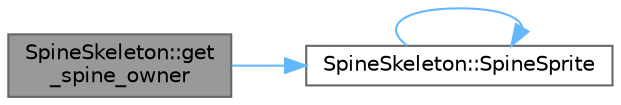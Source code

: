 digraph "SpineSkeleton::get_spine_owner"
{
 // LATEX_PDF_SIZE
  bgcolor="transparent";
  edge [fontname=Helvetica,fontsize=10,labelfontname=Helvetica,labelfontsize=10];
  node [fontname=Helvetica,fontsize=10,shape=box,height=0.2,width=0.4];
  rankdir="LR";
  Node1 [id="Node000001",label="SpineSkeleton::get\l_spine_owner",height=0.2,width=0.4,color="gray40", fillcolor="grey60", style="filled", fontcolor="black",tooltip=" "];
  Node1 -> Node2 [id="edge1_Node000001_Node000002",color="steelblue1",style="solid",tooltip=" "];
  Node2 [id="Node000002",label="SpineSkeleton::SpineSprite",height=0.2,width=0.4,color="grey40", fillcolor="white", style="filled",URL="$class_spine_skeleton.html#aed5f5ca8516af5044c0fd0d38018402c",tooltip=" "];
  Node2 -> Node2 [id="edge2_Node000002_Node000002",color="steelblue1",style="solid",tooltip=" "];
}
